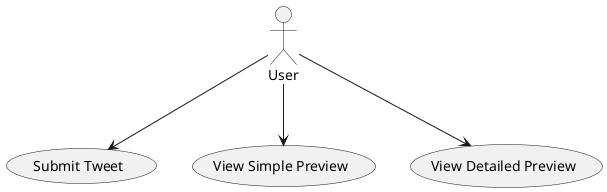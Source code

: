 @startuml usecase
actor User
User --> (Submit Tweet)
User --> (View Simple Preview)
User --> (View Detailed Preview)
@enduml
